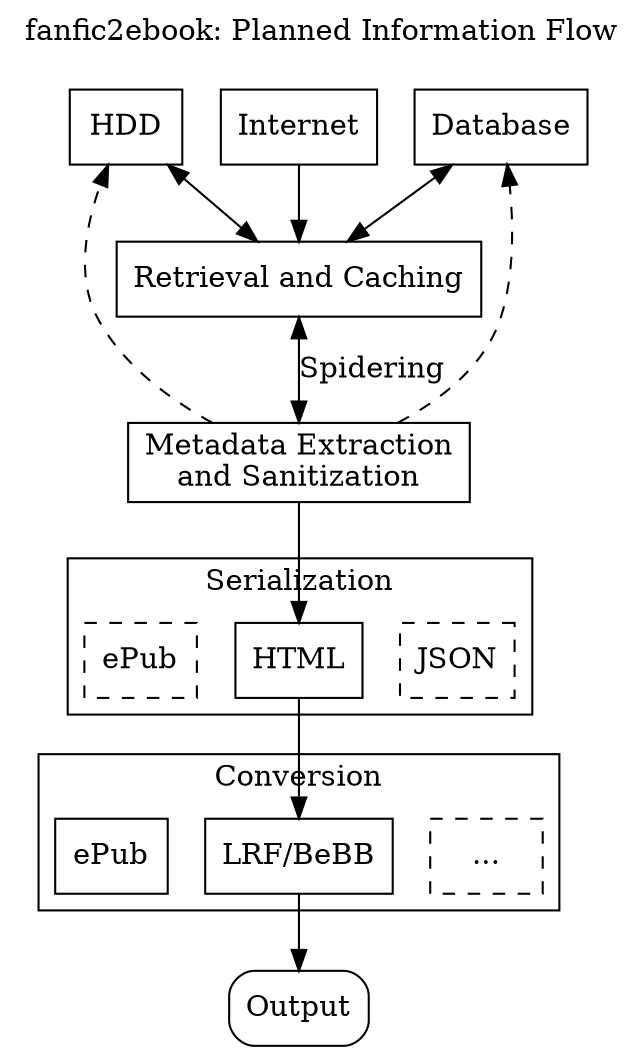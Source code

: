 /* TODO: Figure out how to make the arrows go to the clusters, rather than
 * their contents. */

digraph G {
    labelloc=t;
    node [shape=box];

    subgraph cluster_sources {
        style=invisible;
        db [label="Database"];
        internet [label="Internet"];
        hdd [label="HDD"];
    }

    retrieval [label="Retrieval and Caching"];
    parsing [label="Metadata Extraction\nand Sanitization"];

    subgraph cluster_serialization {
        label = "Serialization";
        ser_json [label="JSON",style=dashed];
        ser_html [label="HTML"];
        ser_epub [label="ePub",style=dashed];
    }

    subgraph cluster_conversion {
        label = "Conversion";
        conv_etc  [label="...",style=dashed];
        conv_lrf  [label="LRF/BeBB"];
        conv_epub [label="ePub"];
    }

    output [label="Output",style=rounded];

    internet -> retrieval;
    hdd -> retrieval [dir=both];
    db -> retrieval [dir=both];
    retrieval -> parsing [dir=both,label="Spidering"];
    parsing -> hdd [style=dashed];
    parsing -> db [style=dashed];
    parsing -> ser_html;
    ser_html -> conv_lrf;
    conv_lrf -> output;

    label="fanfic2ebook: Planned Information Flow";
}
